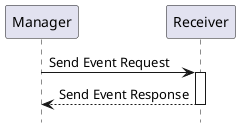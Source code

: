 @startuml

hide footbox

participant "Manager" as Manager
participant "Receiver" as Receiver

Manager->Receiver: Send Event Request
activate Receiver
Receiver-->Manager: Send Event Response
deactivate Receiver

@enduml